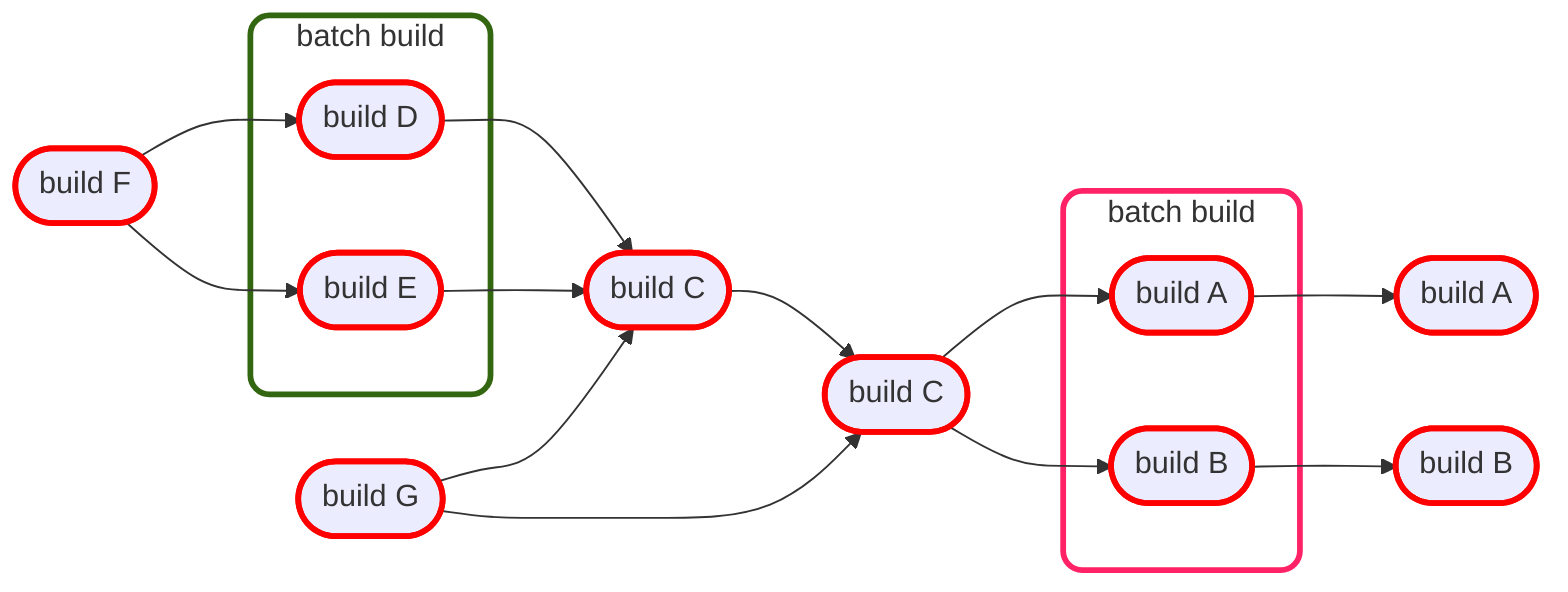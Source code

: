 flowchart LR
classDef forced stroke:red,stroke-width:3px
classDef required stroke:orange,stroke-width:3px
classDef selected stroke:black,stroke-width:3px
A:build-1(["build A"])
B:build-1(["build B"])
class A:build-1 forced
class B:build-1 forced
F:build(["build F"])
F:build --> D:build
F:build --> E:build
class F:build forced
C:build-1(["build C"])
C:build-1 --> A:build
C:build-1 --> B:build
class C:build-1 forced
subgraph B51AB38ACA58C7D630378FF67B76208ED5C486DCA2771FB2D51E39BCFDE3867F[batch build]
  D:build(["build D"])
  E:build(["build E"])
end
classDef cluster-B51AB38ACA58C7D630378FF67B76208ED5C486DCA2771FB2D51E39BCFDE3867F stroke:#361,stroke-width:3px,fill:white,rx:10,ry:10
class B51AB38ACA58C7D630378FF67B76208ED5C486DCA2771FB2D51E39BCFDE3867F cluster-B51AB38ACA58C7D630378FF67B76208ED5C486DCA2771FB2D51E39BCFDE3867F
D:build --> C:build
class D:build forced
E:build --> C:build
class E:build forced
subgraph C5861A14298D8048F077B67965DA45589A468538B1E17E7A4A1A5AAB3A0E4C8D[batch build]
  A:build(["build A"])
  B:build(["build B"])
end
classDef cluster-C5861A14298D8048F077B67965DA45589A468538B1E17E7A4A1A5AAB3A0E4C8D stroke:#F26,stroke-width:3px,fill:white,rx:10,ry:10
class C5861A14298D8048F077B67965DA45589A468538B1E17E7A4A1A5AAB3A0E4C8D cluster-C5861A14298D8048F077B67965DA45589A468538B1E17E7A4A1A5AAB3A0E4C8D
A:build --> A:build-1
class A:build forced
B:build --> B:build-1
class B:build forced
C:build(["build C"])
G:build(["build G"])
C:build --> C:build-1
class C:build forced
G:build --> C:build
G:build --> C:build-1
class G:build forced